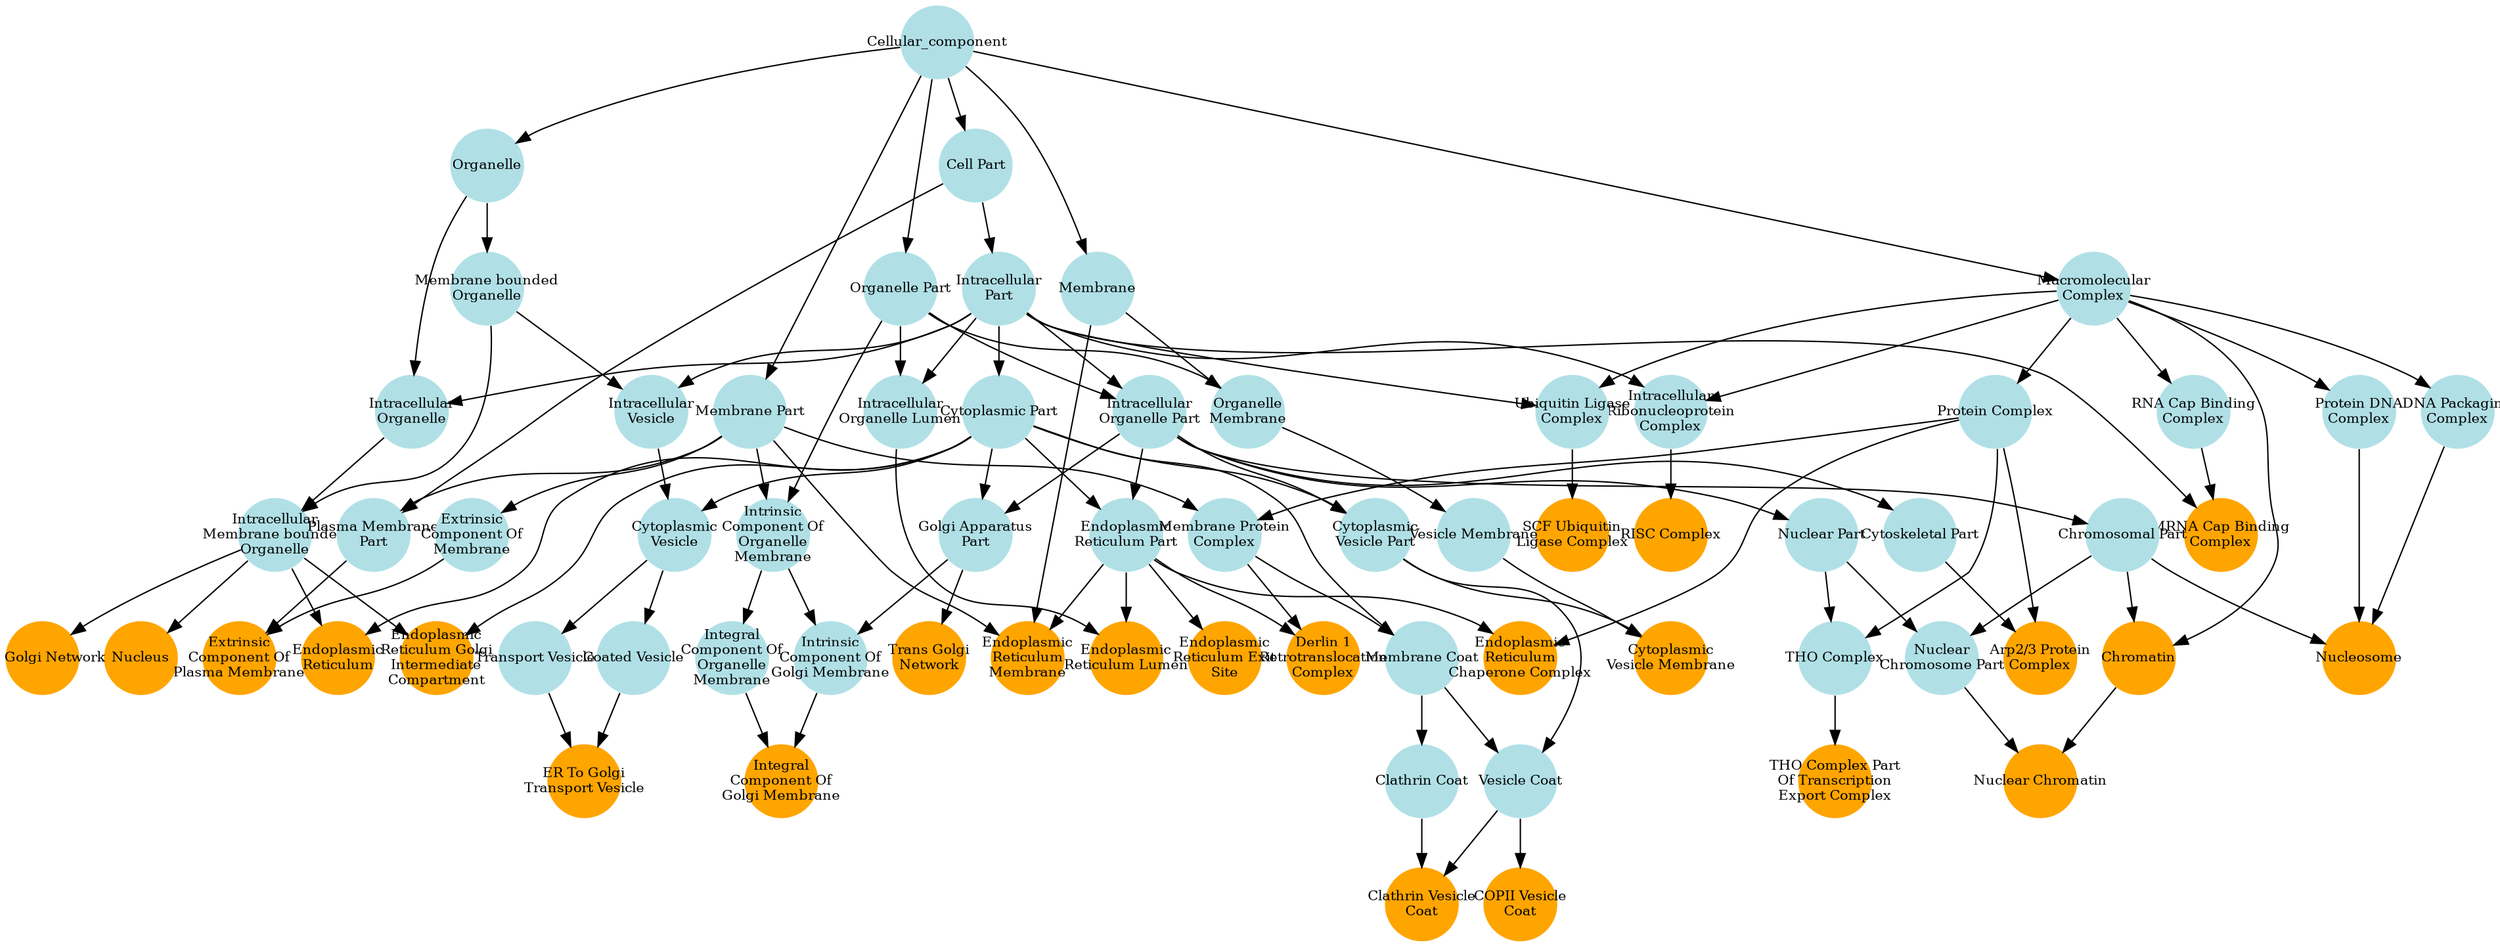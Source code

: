 digraph {
1 [style="filled", fixedsize="true", fontsize="10", shape="circle", width="0.75", fillcolor="powderblue", label="Cellular_component", color="transparent"];
2 [style="filled", fixedsize="true", fontsize="10", shape="circle", width="0.75", fillcolor="powderblue", label="Organelle", color="transparent"];
3 [style="filled", fixedsize="true", fontsize="10", shape="circle", width="0.75", fillcolor="powderblue", label="Membrane bounded
Organelle", color="transparent"];
4 [style="filled", fixedsize="true", fontsize="10", shape="circle", width="0.75", fillcolor="powderblue", label="Cell Part", color="transparent"];
5 [style="filled", fixedsize="true", fontsize="10", shape="circle", width="0.75", fillcolor="powderblue", label="Intracellular
Part", color="transparent"];
6 [style="filled", fixedsize="true", fontsize="10", shape="circle", width="0.75", fillcolor="powderblue", label="Intracellular
Organelle", color="transparent"];
7 [style="filled", fixedsize="true", fontsize="10", shape="circle", width="0.75", fillcolor="powderblue", label="Intracellular
Membrane bounded
Organelle", color="transparent"];
8 [style="filled", fixedsize="true", fontsize="10", shape="circle", width="0.75", fillcolor="orange", label="Nucleus", color="transparent"];
9 [style="filled", fixedsize="true", fontsize="10", shape="circle", width="0.75", fillcolor="powderblue", label="Cytoplasmic Part", color="transparent"];
10 [style="filled", fixedsize="true", fontsize="10", shape="circle", width="0.75", fillcolor="powderblue", label="Macromolecular
Complex", color="transparent"];
11 [style="filled", fixedsize="true", fontsize="10", shape="circle", width="0.75", fillcolor="powderblue", label="Protein Complex", color="transparent"];
12 [style="filled", fixedsize="true", fontsize="10", shape="circle", width="0.75", fillcolor="powderblue", label="Membrane Part", color="transparent"];
13 [style="filled", fixedsize="true", fontsize="10", shape="circle", width="0.75", fillcolor="powderblue", label="Membrane Protein
Complex", color="transparent"];
14 [style="filled", fixedsize="true", fontsize="10", shape="circle", width="0.75", fillcolor="powderblue", label="Membrane Coat", color="transparent"];
15 [style="filled", fixedsize="true", fontsize="10", shape="circle", width="0.75", fillcolor="powderblue", label="Organelle Part", color="transparent"];
16 [style="filled", fixedsize="true", fontsize="10", shape="circle", width="0.75", fillcolor="powderblue", label="Intracellular
Organelle Part", color="transparent"];
17 [style="filled", fixedsize="true", fontsize="10", shape="circle", width="0.75", fillcolor="powderblue", label="Cytoplasmic
Vesicle Part", color="transparent"];
18 [style="filled", fixedsize="true", fontsize="10", shape="circle", width="0.75", fillcolor="powderblue", label="Vesicle Coat", color="transparent"];
19 [style="filled", fixedsize="true", fontsize="10", shape="circle", width="0.75", fillcolor="orange", label="COPII Vesicle
Coat", color="transparent"];
20 [style="filled", fixedsize="true", fontsize="10", shape="circle", width="0.75", fillcolor="powderblue", label="Endoplasmic
Reticulum Part", color="transparent"];
21 [style="filled", fixedsize="true", fontsize="10", shape="circle", width="0.75", fillcolor="orange", label="Endoplasmic
Reticulum Exit
Site", color="transparent"];
22 [style="filled", fixedsize="true", fontsize="10", shape="circle", width="0.75", fillcolor="orange", label="Endoplasmic
Reticulum Golgi
Intermediate
Compartment", color="transparent"];
23 [style="filled", fixedsize="true", fontsize="10", shape="circle", width="0.75", fillcolor="orange", label="Endoplasmic
Reticulum
Chaperone Complex", color="transparent"];
24 [style="filled", fixedsize="true", fontsize="10", shape="circle", width="0.75", fillcolor="powderblue", label="Intracellular
Vesicle", color="transparent"];
25 [style="filled", fixedsize="true", fontsize="10", shape="circle", width="0.75", fillcolor="powderblue", label="Cytoplasmic
Vesicle", color="transparent"];
26 [style="filled", fixedsize="true", fontsize="10", shape="circle", width="0.75", fillcolor="powderblue", label="Transport Vesicle", color="transparent"];
27 [style="filled", fixedsize="true", fontsize="10", shape="circle", width="0.75", fillcolor="powderblue", label="Coated Vesicle", color="transparent"];
28 [style="filled", fixedsize="true", fontsize="10", shape="circle", width="0.75", fillcolor="orange", label="ER To Golgi
Transport Vesicle", color="transparent"];
29 [style="filled", fixedsize="true", fontsize="10", shape="circle", width="0.75", fillcolor="powderblue", label="Golgi Apparatus
Part", color="transparent"];
30 [style="filled", fixedsize="true", fontsize="10", shape="circle", width="0.75", fillcolor="orange", label="Trans Golgi
Network", color="transparent"];
31 [style="filled", fixedsize="true", fontsize="10", shape="circle", width="0.75", fillcolor="powderblue", label="Intracellular
Organelle Lumen", color="transparent"];
32 [style="filled", fixedsize="true", fontsize="10", shape="circle", width="0.75", fillcolor="orange", label="Endoplasmic
Reticulum Lumen", color="transparent"];
33 [style="filled", fixedsize="true", fontsize="10", shape="circle", width="0.75", fillcolor="orange", label="Endoplasmic
Reticulum", color="transparent"];
34 [style="filled", fixedsize="true", fontsize="10", shape="circle", width="0.75", fillcolor="orange", label="Cis Golgi Network", color="transparent"];
35 [style="filled", fixedsize="true", fontsize="10", shape="circle", width="0.75", fillcolor="powderblue", label="Extrinsic
Component Of
Membrane", color="transparent"];
36 [style="filled", fixedsize="true", fontsize="10", shape="circle", width="0.75", fillcolor="powderblue", label="Plasma Membrane
Part", color="transparent"];
37 [style="filled", fixedsize="true", fontsize="10", shape="circle", width="0.75", fillcolor="orange", label="Extrinsic
Component Of
Plasma Membrane", color="transparent"];
38 [style="filled", fixedsize="true", fontsize="10", shape="circle", width="0.75", fillcolor="powderblue", label="RNA Cap Binding
Complex", color="transparent"];
39 [style="filled", fixedsize="true", fontsize="10", shape="circle", width="0.75", fillcolor="orange", label="MRNA Cap Binding
Complex", color="transparent"];
40 [style="filled", fixedsize="true", fontsize="10", shape="circle", width="0.75", fillcolor="powderblue", label="Cytoskeletal Part", color="transparent"];
41 [style="filled", fixedsize="true", fontsize="10", shape="circle", width="0.75", fillcolor="orange", label="Arp2/3 Protein
Complex", color="transparent"];
42 [style="filled", fixedsize="true", fontsize="10", shape="circle", width="0.75", fillcolor="powderblue", label="Chromosomal Part", color="transparent"];
43 [style="filled", fixedsize="true", fontsize="10", shape="circle", width="0.75", fillcolor="orange", label="Chromatin", color="transparent"];
44 [style="filled", fixedsize="true", fontsize="10", shape="circle", width="0.75", fillcolor="powderblue", label="Clathrin Coat", color="transparent"];
45 [style="filled", fixedsize="true", fontsize="10", shape="circle", width="0.75", fillcolor="orange", label="Clathrin Vesicle
Coat", color="transparent"];
46 [style="filled", fixedsize="true", fontsize="10", shape="circle", width="0.75", fillcolor="powderblue", label="Membrane", color="transparent"];
47 [style="filled", fixedsize="true", fontsize="10", shape="circle", width="0.75", fillcolor="orange", label="Endoplasmic
Reticulum
Membrane", color="transparent"];
48 [style="filled", fixedsize="true", fontsize="10", shape="circle", width="0.75", fillcolor="powderblue", label="Intracellular
Ribonucleoprotein
Complex", color="transparent"];
49 [style="filled", fixedsize="true", fontsize="10", shape="circle", width="0.75", fillcolor="orange", label="RISC Complex", color="transparent"];
50 [style="filled", fixedsize="true", fontsize="10", shape="circle", width="0.75", fillcolor="powderblue", label="Nuclear Part", color="transparent"];
51 [style="filled", fixedsize="true", fontsize="10", shape="circle", width="0.75", fillcolor="powderblue", label="Nuclear
Chromosome Part", color="transparent"];
52 [style="filled", fixedsize="true", fontsize="10", shape="circle", width="0.75", fillcolor="orange", label="Nuclear Chromatin", color="transparent"];
53 [style="filled", fixedsize="true", fontsize="10", shape="circle", width="0.75", fillcolor="orange", label="Derlin 1
Retrotranslocation
Complex", color="transparent"];
54 [style="filled", fixedsize="true", fontsize="10", shape="circle", width="0.75", fillcolor="powderblue", label="Ubiquitin Ligase
Complex", color="transparent"];
55 [style="filled", fixedsize="true", fontsize="10", shape="circle", width="0.75", fillcolor="orange", label="SCF Ubiquitin
Ligase Complex", color="transparent"];
56 [style="filled", fixedsize="true", fontsize="10", shape="circle", width="0.75", fillcolor="powderblue", label="Organelle
Membrane", color="transparent"];
57 [style="filled", fixedsize="true", fontsize="10", shape="circle", width="0.75", fillcolor="powderblue", label="Vesicle Membrane", color="transparent"];
58 [style="filled", fixedsize="true", fontsize="10", shape="circle", width="0.75", fillcolor="orange", label="Cytoplasmic
Vesicle Membrane", color="transparent"];
59 [style="filled", fixedsize="true", fontsize="10", shape="circle", width="0.75", fillcolor="powderblue", label="Protein DNA
Complex", color="transparent"];
60 [style="filled", fixedsize="true", fontsize="10", shape="circle", width="0.75", fillcolor="powderblue", label="DNA Packaging
Complex", color="transparent"];
61 [style="filled", fixedsize="true", fontsize="10", shape="circle", width="0.75", fillcolor="orange", label="Nucleosome", color="transparent"];
62 [style="filled", fixedsize="true", fontsize="10", shape="circle", width="0.75", fillcolor="powderblue", label="Intrinsic
Component Of
Organelle
Membrane", color="transparent"];
63 [style="filled", fixedsize="true", fontsize="10", shape="circle", width="0.75", fillcolor="powderblue", label="Intrinsic
Component Of
Golgi Membrane", color="transparent"];
64 [style="filled", fixedsize="true", fontsize="10", shape="circle", width="0.75", fillcolor="powderblue", label="Integral
Component Of
Organelle
Membrane", color="transparent"];
65 [style="filled", fixedsize="true", fontsize="10", shape="circle", width="0.75", fillcolor="orange", label="Integral
Component Of
Golgi Membrane", color="transparent"];
66 [style="filled", fixedsize="true", fontsize="10", shape="circle", width="0.75", fillcolor="powderblue", label="THO Complex", color="transparent"];
67 [style="filled", fixedsize="true", fontsize="10", shape="circle", width="0.75", fillcolor="orange", label="THO Complex Part
Of Transcription
Export Complex", color="transparent"];
1 -> 2 [color="#000000", lty="solid"];
2 -> 3 [color="#000000", lty="solid"];
1 -> 4 [color="#000000", lty="solid"];
4 -> 5 [color="#000000", lty="solid"];
2 -> 6 [color="#000000", lty="solid"];
5 -> 6 [color="#000000", lty="solid"];
3 -> 7 [color="#000000", lty="solid"];
6 -> 7 [color="#000000", lty="solid"];
7 -> 8 [color="#000000", lty="solid"];
5 -> 9 [color="#000000", lty="solid"];
1 -> 10 [color="#000000", lty="solid"];
10 -> 11 [color="#000000", lty="solid"];
1 -> 12 [color="#000000", lty="solid"];
11 -> 13 [color="#000000", lty="solid"];
12 -> 13 [color="#000000", lty="solid"];
9 -> 14 [color="#000000", lty="solid"];
13 -> 14 [color="#000000", lty="solid"];
1 -> 15 [color="#000000", lty="solid"];
5 -> 16 [color="#000000", lty="solid"];
15 -> 16 [color="#000000", lty="solid"];
9 -> 17 [color="#000000", lty="solid"];
16 -> 17 [color="#000000", lty="solid"];
14 -> 18 [color="#000000", lty="solid"];
17 -> 18 [color="#000000", lty="solid"];
18 -> 19 [color="#000000", lty="solid"];
9 -> 20 [color="#000000", lty="solid"];
16 -> 20 [color="#000000", lty="solid"];
20 -> 21 [color="#000000", lty="solid"];
7 -> 22 [color="#000000", lty="solid"];
9 -> 22 [color="#000000", lty="solid"];
11 -> 23 [color="#000000", lty="solid"];
20 -> 23 [color="#000000", lty="solid"];
3 -> 24 [color="#000000", lty="solid"];
5 -> 24 [color="#000000", lty="solid"];
9 -> 25 [color="#000000", lty="solid"];
24 -> 25 [color="#000000", lty="solid"];
25 -> 26 [color="#000000", lty="solid"];
25 -> 27 [color="#000000", lty="solid"];
26 -> 28 [color="#000000", lty="solid"];
27 -> 28 [color="#000000", lty="solid"];
9 -> 29 [color="#000000", lty="solid"];
16 -> 29 [color="#000000", lty="solid"];
29 -> 30 [color="#000000", lty="solid"];
5 -> 31 [color="#000000", lty="solid"];
15 -> 31 [color="#000000", lty="solid"];
20 -> 32 [color="#000000", lty="solid"];
31 -> 32 [color="#000000", lty="solid"];
7 -> 33 [color="#000000", lty="solid"];
9 -> 33 [color="#000000", lty="solid"];
7 -> 34 [color="#000000", lty="solid"];
12 -> 35 [color="#000000", lty="solid"];
4 -> 36 [color="#000000", lty="solid"];
12 -> 36 [color="#000000", lty="solid"];
35 -> 37 [color="#000000", lty="solid"];
36 -> 37 [color="#000000", lty="solid"];
10 -> 38 [color="#000000", lty="solid"];
5 -> 39 [color="#000000", lty="solid"];
38 -> 39 [color="#000000", lty="solid"];
16 -> 40 [color="#000000", lty="solid"];
11 -> 41 [color="#000000", lty="solid"];
40 -> 41 [color="#000000", lty="solid"];
16 -> 42 [color="#000000", lty="solid"];
10 -> 43 [color="#000000", lty="solid"];
42 -> 43 [color="#000000", lty="solid"];
14 -> 44 [color="#000000", lty="solid"];
18 -> 45 [color="#000000", lty="solid"];
44 -> 45 [color="#000000", lty="solid"];
1 -> 46 [color="#000000", lty="solid"];
12 -> 47 [color="#000000", lty="solid"];
20 -> 47 [color="#000000", lty="solid"];
46 -> 47 [color="#000000", lty="solid"];
5 -> 48 [color="#000000", lty="solid"];
10 -> 48 [color="#000000", lty="solid"];
48 -> 49 [color="#000000", lty="solid"];
16 -> 50 [color="#000000", lty="solid"];
42 -> 51 [color="#000000", lty="solid"];
50 -> 51 [color="#000000", lty="solid"];
43 -> 52 [color="#000000", lty="solid"];
51 -> 52 [color="#000000", lty="solid"];
13 -> 53 [color="#000000", lty="solid"];
20 -> 53 [color="#000000", lty="solid"];
5 -> 54 [color="#000000", lty="solid"];
10 -> 54 [color="#000000", lty="solid"];
54 -> 55 [color="#000000", lty="solid"];
15 -> 56 [color="#000000", lty="solid"];
46 -> 56 [color="#000000", lty="solid"];
56 -> 57 [color="#000000", lty="solid"];
17 -> 58 [color="#000000", lty="solid"];
57 -> 58 [color="#000000", lty="solid"];
10 -> 59 [color="#000000", lty="solid"];
10 -> 60 [color="#000000", lty="solid"];
42 -> 61 [color="#000000", lty="solid"];
59 -> 61 [color="#000000", lty="solid"];
60 -> 61 [color="#000000", lty="solid"];
12 -> 62 [color="#000000", lty="solid"];
15 -> 62 [color="#000000", lty="solid"];
29 -> 63 [color="#000000", lty="solid"];
62 -> 63 [color="#000000", lty="solid"];
62 -> 64 [color="#000000", lty="solid"];
63 -> 65 [color="#000000", lty="solid"];
64 -> 65 [color="#000000", lty="solid"];
11 -> 66 [color="#000000", lty="solid"];
50 -> 66 [color="#000000", lty="solid"];
66 -> 67 [color="#000000", lty="solid"];
}
